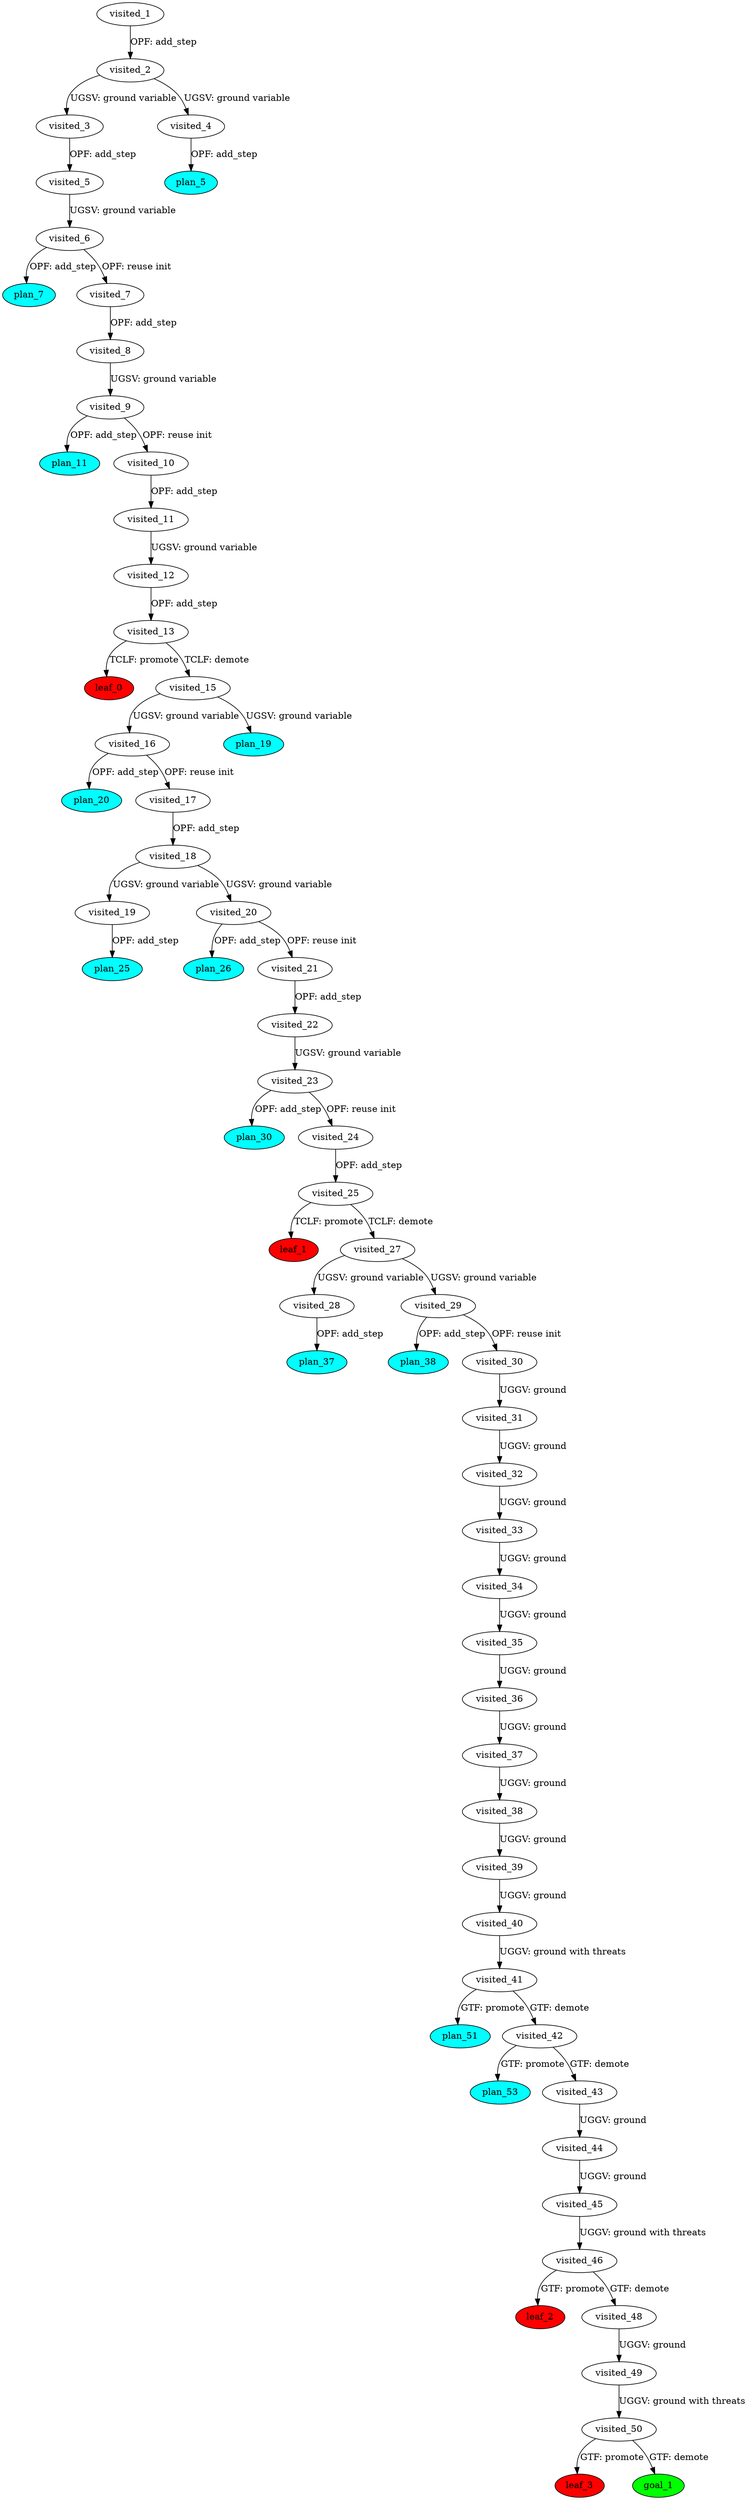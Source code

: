 digraph {
	"55fac683-d062-0b87-73b1-519df3940f4e" [label=plan_0 fillcolor=cyan style=filled]
	"55fac683-d062-0b87-73b1-519df3940f4e" [label=visited_1 fillcolor=white style=filled]
	"2d5488de-a3fc-c4cb-0ce9-d23d0ce0ddd2" [label=plan_1 fillcolor=cyan style=filled]
	"55fac683-d062-0b87-73b1-519df3940f4e" -> "2d5488de-a3fc-c4cb-0ce9-d23d0ce0ddd2" [label="OPF: add_step"]
	"2d5488de-a3fc-c4cb-0ce9-d23d0ce0ddd2" [label=visited_2 fillcolor=white style=filled]
	"d961adc3-10a7-16cd-a843-35cdfd86f705" [label=plan_2 fillcolor=cyan style=filled]
	"2d5488de-a3fc-c4cb-0ce9-d23d0ce0ddd2" -> "d961adc3-10a7-16cd-a843-35cdfd86f705" [label="UGSV: ground variable"]
	"bc9548b7-ad65-4590-85db-e1f64d510fa8" [label=plan_3 fillcolor=cyan style=filled]
	"2d5488de-a3fc-c4cb-0ce9-d23d0ce0ddd2" -> "bc9548b7-ad65-4590-85db-e1f64d510fa8" [label="UGSV: ground variable"]
	"d961adc3-10a7-16cd-a843-35cdfd86f705" [label=visited_3 fillcolor=white style=filled]
	"b47144cb-9c3f-8284-8985-63c20adfeaa5" [label=plan_4 fillcolor=cyan style=filled]
	"d961adc3-10a7-16cd-a843-35cdfd86f705" -> "b47144cb-9c3f-8284-8985-63c20adfeaa5" [label="OPF: add_step"]
	"bc9548b7-ad65-4590-85db-e1f64d510fa8" [label=visited_4 fillcolor=white style=filled]
	"b6d09d3f-2c76-cda4-e829-96b32ba095a8" [label=plan_5 fillcolor=cyan style=filled]
	"bc9548b7-ad65-4590-85db-e1f64d510fa8" -> "b6d09d3f-2c76-cda4-e829-96b32ba095a8" [label="OPF: add_step"]
	"b47144cb-9c3f-8284-8985-63c20adfeaa5" [label=visited_5 fillcolor=white style=filled]
	"7b4b5ace-a265-d63d-53dc-42cdb35651f8" [label=plan_6 fillcolor=cyan style=filled]
	"b47144cb-9c3f-8284-8985-63c20adfeaa5" -> "7b4b5ace-a265-d63d-53dc-42cdb35651f8" [label="UGSV: ground variable"]
	"7b4b5ace-a265-d63d-53dc-42cdb35651f8" [label=visited_6 fillcolor=white style=filled]
	"7786054d-2f1d-2740-481c-f66719daed7b" [label=plan_7 fillcolor=cyan style=filled]
	"7b4b5ace-a265-d63d-53dc-42cdb35651f8" -> "7786054d-2f1d-2740-481c-f66719daed7b" [label="OPF: add_step"]
	"2d860ff1-b265-2039-6734-eb6a6a1c6ba2" [label=plan_8 fillcolor=cyan style=filled]
	"7b4b5ace-a265-d63d-53dc-42cdb35651f8" -> "2d860ff1-b265-2039-6734-eb6a6a1c6ba2" [label="OPF: reuse init"]
	"2d860ff1-b265-2039-6734-eb6a6a1c6ba2" [label=visited_7 fillcolor=white style=filled]
	"6cfc78a6-0b98-ae6b-a834-81b9f4bc3def" [label=plan_9 fillcolor=cyan style=filled]
	"2d860ff1-b265-2039-6734-eb6a6a1c6ba2" -> "6cfc78a6-0b98-ae6b-a834-81b9f4bc3def" [label="OPF: add_step"]
	"6cfc78a6-0b98-ae6b-a834-81b9f4bc3def" [label=visited_8 fillcolor=white style=filled]
	"df60b6a2-5e94-b673-55d4-f687da6c84f2" [label=plan_10 fillcolor=cyan style=filled]
	"6cfc78a6-0b98-ae6b-a834-81b9f4bc3def" -> "df60b6a2-5e94-b673-55d4-f687da6c84f2" [label="UGSV: ground variable"]
	"df60b6a2-5e94-b673-55d4-f687da6c84f2" [label=visited_9 fillcolor=white style=filled]
	"b0ebb018-ed56-35a8-fbac-634f76b57231" [label=plan_11 fillcolor=cyan style=filled]
	"df60b6a2-5e94-b673-55d4-f687da6c84f2" -> "b0ebb018-ed56-35a8-fbac-634f76b57231" [label="OPF: add_step"]
	"0715f7b9-6173-0972-27fe-61a45200372d" [label=plan_12 fillcolor=cyan style=filled]
	"df60b6a2-5e94-b673-55d4-f687da6c84f2" -> "0715f7b9-6173-0972-27fe-61a45200372d" [label="OPF: reuse init"]
	"0715f7b9-6173-0972-27fe-61a45200372d" [label=visited_10 fillcolor=white style=filled]
	"1bf9b608-e078-107f-b41d-fad355de5699" [label=plan_13 fillcolor=cyan style=filled]
	"0715f7b9-6173-0972-27fe-61a45200372d" -> "1bf9b608-e078-107f-b41d-fad355de5699" [label="OPF: add_step"]
	"1bf9b608-e078-107f-b41d-fad355de5699" [label=visited_11 fillcolor=white style=filled]
	"e1e218b4-b42f-a4fa-9049-361ef6663e93" [label=plan_14 fillcolor=cyan style=filled]
	"1bf9b608-e078-107f-b41d-fad355de5699" -> "e1e218b4-b42f-a4fa-9049-361ef6663e93" [label="UGSV: ground variable"]
	"e1e218b4-b42f-a4fa-9049-361ef6663e93" [label=visited_12 fillcolor=white style=filled]
	"a2046bf6-c4ee-69aa-fd88-7093be48da6b" [label=plan_15 fillcolor=cyan style=filled]
	"e1e218b4-b42f-a4fa-9049-361ef6663e93" -> "a2046bf6-c4ee-69aa-fd88-7093be48da6b" [label="OPF: add_step"]
	"a2046bf6-c4ee-69aa-fd88-7093be48da6b" [label=visited_13 fillcolor=white style=filled]
	"f7d101c5-986b-efbb-d5a0-29a4b68b3b3d" [label=plan_16 fillcolor=cyan style=filled]
	"a2046bf6-c4ee-69aa-fd88-7093be48da6b" -> "f7d101c5-986b-efbb-d5a0-29a4b68b3b3d" [label="TCLF: promote"]
	"af8287db-9d69-2daa-2d91-cb746937349c" [label=plan_17 fillcolor=cyan style=filled]
	"a2046bf6-c4ee-69aa-fd88-7093be48da6b" -> "af8287db-9d69-2daa-2d91-cb746937349c" [label="TCLF: demote"]
	"f7d101c5-986b-efbb-d5a0-29a4b68b3b3d" [label=visited_14 fillcolor=white style=filled]
	"f7d101c5-986b-efbb-d5a0-29a4b68b3b3d" [label=leaf_0 fillcolor=red style=filled]
	"af8287db-9d69-2daa-2d91-cb746937349c" [label=visited_15 fillcolor=white style=filled]
	"53975925-b957-9a72-90bd-55353f0404c4" [label=plan_18 fillcolor=cyan style=filled]
	"af8287db-9d69-2daa-2d91-cb746937349c" -> "53975925-b957-9a72-90bd-55353f0404c4" [label="UGSV: ground variable"]
	"bf93ece6-e261-cd1e-c889-a301ba5eb250" [label=plan_19 fillcolor=cyan style=filled]
	"af8287db-9d69-2daa-2d91-cb746937349c" -> "bf93ece6-e261-cd1e-c889-a301ba5eb250" [label="UGSV: ground variable"]
	"53975925-b957-9a72-90bd-55353f0404c4" [label=visited_16 fillcolor=white style=filled]
	"31db8a90-1769-74e4-6f02-9d52a331120e" [label=plan_20 fillcolor=cyan style=filled]
	"53975925-b957-9a72-90bd-55353f0404c4" -> "31db8a90-1769-74e4-6f02-9d52a331120e" [label="OPF: add_step"]
	"5ca00738-17de-9c8c-ecf4-a6ef727ec8dc" [label=plan_21 fillcolor=cyan style=filled]
	"53975925-b957-9a72-90bd-55353f0404c4" -> "5ca00738-17de-9c8c-ecf4-a6ef727ec8dc" [label="OPF: reuse init"]
	"5ca00738-17de-9c8c-ecf4-a6ef727ec8dc" [label=visited_17 fillcolor=white style=filled]
	"549fe456-e485-c017-c942-a8165cb35017" [label=plan_22 fillcolor=cyan style=filled]
	"5ca00738-17de-9c8c-ecf4-a6ef727ec8dc" -> "549fe456-e485-c017-c942-a8165cb35017" [label="OPF: add_step"]
	"549fe456-e485-c017-c942-a8165cb35017" [label=visited_18 fillcolor=white style=filled]
	"d248da85-3717-6dab-da5b-b9a504877642" [label=plan_23 fillcolor=cyan style=filled]
	"549fe456-e485-c017-c942-a8165cb35017" -> "d248da85-3717-6dab-da5b-b9a504877642" [label="UGSV: ground variable"]
	"dd9fd016-d6fd-9d6a-63c6-bb6420cf16bc" [label=plan_24 fillcolor=cyan style=filled]
	"549fe456-e485-c017-c942-a8165cb35017" -> "dd9fd016-d6fd-9d6a-63c6-bb6420cf16bc" [label="UGSV: ground variable"]
	"d248da85-3717-6dab-da5b-b9a504877642" [label=visited_19 fillcolor=white style=filled]
	"d2fe1c67-c3a2-8d68-67e3-3758d6e3bec0" [label=plan_25 fillcolor=cyan style=filled]
	"d248da85-3717-6dab-da5b-b9a504877642" -> "d2fe1c67-c3a2-8d68-67e3-3758d6e3bec0" [label="OPF: add_step"]
	"dd9fd016-d6fd-9d6a-63c6-bb6420cf16bc" [label=visited_20 fillcolor=white style=filled]
	"7847ee34-01f7-1917-10fe-ed62f2a2a7b5" [label=plan_26 fillcolor=cyan style=filled]
	"dd9fd016-d6fd-9d6a-63c6-bb6420cf16bc" -> "7847ee34-01f7-1917-10fe-ed62f2a2a7b5" [label="OPF: add_step"]
	"3a1927cd-88b0-157e-e1ec-294455a54a4a" [label=plan_27 fillcolor=cyan style=filled]
	"dd9fd016-d6fd-9d6a-63c6-bb6420cf16bc" -> "3a1927cd-88b0-157e-e1ec-294455a54a4a" [label="OPF: reuse init"]
	"3a1927cd-88b0-157e-e1ec-294455a54a4a" [label=visited_21 fillcolor=white style=filled]
	"eed42657-f6c1-1c46-3822-3dfca7096316" [label=plan_28 fillcolor=cyan style=filled]
	"3a1927cd-88b0-157e-e1ec-294455a54a4a" -> "eed42657-f6c1-1c46-3822-3dfca7096316" [label="OPF: add_step"]
	"eed42657-f6c1-1c46-3822-3dfca7096316" [label=visited_22 fillcolor=white style=filled]
	"0c9a830f-f02a-83bc-5a8f-4f3f663864aa" [label=plan_29 fillcolor=cyan style=filled]
	"eed42657-f6c1-1c46-3822-3dfca7096316" -> "0c9a830f-f02a-83bc-5a8f-4f3f663864aa" [label="UGSV: ground variable"]
	"0c9a830f-f02a-83bc-5a8f-4f3f663864aa" [label=visited_23 fillcolor=white style=filled]
	"d4fcc901-3a39-2c0f-b4b8-5a2b362406fa" [label=plan_30 fillcolor=cyan style=filled]
	"0c9a830f-f02a-83bc-5a8f-4f3f663864aa" -> "d4fcc901-3a39-2c0f-b4b8-5a2b362406fa" [label="OPF: add_step"]
	"7d9d3b89-f07a-7145-6dd5-26df3127b938" [label=plan_31 fillcolor=cyan style=filled]
	"0c9a830f-f02a-83bc-5a8f-4f3f663864aa" -> "7d9d3b89-f07a-7145-6dd5-26df3127b938" [label="OPF: reuse init"]
	"7d9d3b89-f07a-7145-6dd5-26df3127b938" [label=visited_24 fillcolor=white style=filled]
	"7bc7c7f7-b52b-b796-1cd6-7b903dfc79a5" [label=plan_32 fillcolor=cyan style=filled]
	"7d9d3b89-f07a-7145-6dd5-26df3127b938" -> "7bc7c7f7-b52b-b796-1cd6-7b903dfc79a5" [label="OPF: add_step"]
	"7bc7c7f7-b52b-b796-1cd6-7b903dfc79a5" [label=visited_25 fillcolor=white style=filled]
	"24055a69-19b4-678f-4b80-f31398569e9f" [label=plan_33 fillcolor=cyan style=filled]
	"7bc7c7f7-b52b-b796-1cd6-7b903dfc79a5" -> "24055a69-19b4-678f-4b80-f31398569e9f" [label="TCLF: promote"]
	"cbca3c49-abe4-4f06-0272-a0f739a8e0bd" [label=plan_34 fillcolor=cyan style=filled]
	"7bc7c7f7-b52b-b796-1cd6-7b903dfc79a5" -> "cbca3c49-abe4-4f06-0272-a0f739a8e0bd" [label="TCLF: demote"]
	"24055a69-19b4-678f-4b80-f31398569e9f" [label=visited_26 fillcolor=white style=filled]
	"24055a69-19b4-678f-4b80-f31398569e9f" [label=leaf_1 fillcolor=red style=filled]
	"cbca3c49-abe4-4f06-0272-a0f739a8e0bd" [label=visited_27 fillcolor=white style=filled]
	"60fa9827-5b10-ac4e-de34-e78d78ec5420" [label=plan_35 fillcolor=cyan style=filled]
	"cbca3c49-abe4-4f06-0272-a0f739a8e0bd" -> "60fa9827-5b10-ac4e-de34-e78d78ec5420" [label="UGSV: ground variable"]
	"500cde27-4d3d-8d9c-7304-926dc231adad" [label=plan_36 fillcolor=cyan style=filled]
	"cbca3c49-abe4-4f06-0272-a0f739a8e0bd" -> "500cde27-4d3d-8d9c-7304-926dc231adad" [label="UGSV: ground variable"]
	"60fa9827-5b10-ac4e-de34-e78d78ec5420" [label=visited_28 fillcolor=white style=filled]
	"b8c0ca16-f2cb-1572-772b-1ed93fce3160" [label=plan_37 fillcolor=cyan style=filled]
	"60fa9827-5b10-ac4e-de34-e78d78ec5420" -> "b8c0ca16-f2cb-1572-772b-1ed93fce3160" [label="OPF: add_step"]
	"500cde27-4d3d-8d9c-7304-926dc231adad" [label=visited_29 fillcolor=white style=filled]
	"e69728df-12f1-bfeb-7fd6-c3d422ecc266" [label=plan_38 fillcolor=cyan style=filled]
	"500cde27-4d3d-8d9c-7304-926dc231adad" -> "e69728df-12f1-bfeb-7fd6-c3d422ecc266" [label="OPF: add_step"]
	"c0758b44-ce35-befc-c424-ccc4de431418" [label=plan_39 fillcolor=cyan style=filled]
	"500cde27-4d3d-8d9c-7304-926dc231adad" -> "c0758b44-ce35-befc-c424-ccc4de431418" [label="OPF: reuse init"]
	"c0758b44-ce35-befc-c424-ccc4de431418" [label=visited_30 fillcolor=white style=filled]
	"8eabe1fd-945f-3ce4-bcee-abed0702bff2" [label=plan_40 fillcolor=cyan style=filled]
	"c0758b44-ce35-befc-c424-ccc4de431418" -> "8eabe1fd-945f-3ce4-bcee-abed0702bff2" [label="UGGV: ground"]
	"8eabe1fd-945f-3ce4-bcee-abed0702bff2" [label=visited_31 fillcolor=white style=filled]
	"bc17aedb-39a2-4058-e881-e2c8959c8a7c" [label=plan_41 fillcolor=cyan style=filled]
	"8eabe1fd-945f-3ce4-bcee-abed0702bff2" -> "bc17aedb-39a2-4058-e881-e2c8959c8a7c" [label="UGGV: ground"]
	"bc17aedb-39a2-4058-e881-e2c8959c8a7c" [label=visited_32 fillcolor=white style=filled]
	"72f59bd6-bbf0-a38a-8ac0-a5ab6c46f485" [label=plan_42 fillcolor=cyan style=filled]
	"bc17aedb-39a2-4058-e881-e2c8959c8a7c" -> "72f59bd6-bbf0-a38a-8ac0-a5ab6c46f485" [label="UGGV: ground"]
	"72f59bd6-bbf0-a38a-8ac0-a5ab6c46f485" [label=visited_33 fillcolor=white style=filled]
	"2514ca68-7856-8682-10f6-ccbb0ab9f72e" [label=plan_43 fillcolor=cyan style=filled]
	"72f59bd6-bbf0-a38a-8ac0-a5ab6c46f485" -> "2514ca68-7856-8682-10f6-ccbb0ab9f72e" [label="UGGV: ground"]
	"2514ca68-7856-8682-10f6-ccbb0ab9f72e" [label=visited_34 fillcolor=white style=filled]
	"b1adb6d6-5e1a-12b8-f36c-86e2137f1d47" [label=plan_44 fillcolor=cyan style=filled]
	"2514ca68-7856-8682-10f6-ccbb0ab9f72e" -> "b1adb6d6-5e1a-12b8-f36c-86e2137f1d47" [label="UGGV: ground"]
	"b1adb6d6-5e1a-12b8-f36c-86e2137f1d47" [label=visited_35 fillcolor=white style=filled]
	"43a50bf5-dc87-2485-887c-6a5b163946b8" [label=plan_45 fillcolor=cyan style=filled]
	"b1adb6d6-5e1a-12b8-f36c-86e2137f1d47" -> "43a50bf5-dc87-2485-887c-6a5b163946b8" [label="UGGV: ground"]
	"43a50bf5-dc87-2485-887c-6a5b163946b8" [label=visited_36 fillcolor=white style=filled]
	"e6ab61fc-e2f8-9ab9-cb96-a045a57440cb" [label=plan_46 fillcolor=cyan style=filled]
	"43a50bf5-dc87-2485-887c-6a5b163946b8" -> "e6ab61fc-e2f8-9ab9-cb96-a045a57440cb" [label="UGGV: ground"]
	"e6ab61fc-e2f8-9ab9-cb96-a045a57440cb" [label=visited_37 fillcolor=white style=filled]
	"c14b09d4-f67b-2b50-7753-c4eeff19c621" [label=plan_47 fillcolor=cyan style=filled]
	"e6ab61fc-e2f8-9ab9-cb96-a045a57440cb" -> "c14b09d4-f67b-2b50-7753-c4eeff19c621" [label="UGGV: ground"]
	"c14b09d4-f67b-2b50-7753-c4eeff19c621" [label=visited_38 fillcolor=white style=filled]
	"0aaccf5b-cba2-6317-424d-19ea48748186" [label=plan_48 fillcolor=cyan style=filled]
	"c14b09d4-f67b-2b50-7753-c4eeff19c621" -> "0aaccf5b-cba2-6317-424d-19ea48748186" [label="UGGV: ground"]
	"0aaccf5b-cba2-6317-424d-19ea48748186" [label=visited_39 fillcolor=white style=filled]
	"40e8f94d-5157-52ad-0f77-bbb60fe506a7" [label=plan_49 fillcolor=cyan style=filled]
	"0aaccf5b-cba2-6317-424d-19ea48748186" -> "40e8f94d-5157-52ad-0f77-bbb60fe506a7" [label="UGGV: ground"]
	"40e8f94d-5157-52ad-0f77-bbb60fe506a7" [label=visited_40 fillcolor=white style=filled]
	"abbcad01-f4a5-02d1-f971-da3b17130cc4" [label=plan_50 fillcolor=cyan style=filled]
	"40e8f94d-5157-52ad-0f77-bbb60fe506a7" -> "abbcad01-f4a5-02d1-f971-da3b17130cc4" [label="UGGV: ground with threats"]
	"abbcad01-f4a5-02d1-f971-da3b17130cc4" [label=visited_41 fillcolor=white style=filled]
	"b671eb6c-29d1-bb83-2086-04d8296a440f" [label=plan_51 fillcolor=cyan style=filled]
	"abbcad01-f4a5-02d1-f971-da3b17130cc4" -> "b671eb6c-29d1-bb83-2086-04d8296a440f" [label="GTF: promote"]
	"9546a159-4c94-9e6e-6adf-32ecd37e3f70" [label=plan_52 fillcolor=cyan style=filled]
	"abbcad01-f4a5-02d1-f971-da3b17130cc4" -> "9546a159-4c94-9e6e-6adf-32ecd37e3f70" [label="GTF: demote"]
	"9546a159-4c94-9e6e-6adf-32ecd37e3f70" [label=visited_42 fillcolor=white style=filled]
	"27d14542-38be-5982-2f8e-b2bbf7e6a5e1" [label=plan_53 fillcolor=cyan style=filled]
	"9546a159-4c94-9e6e-6adf-32ecd37e3f70" -> "27d14542-38be-5982-2f8e-b2bbf7e6a5e1" [label="GTF: promote"]
	"a26133bd-4c0c-b31c-2a4e-1acc7137aa23" [label=plan_54 fillcolor=cyan style=filled]
	"9546a159-4c94-9e6e-6adf-32ecd37e3f70" -> "a26133bd-4c0c-b31c-2a4e-1acc7137aa23" [label="GTF: demote"]
	"a26133bd-4c0c-b31c-2a4e-1acc7137aa23" [label=visited_43 fillcolor=white style=filled]
	"a21ae28b-af98-aa71-c743-78124ee47b02" [label=plan_55 fillcolor=cyan style=filled]
	"a26133bd-4c0c-b31c-2a4e-1acc7137aa23" -> "a21ae28b-af98-aa71-c743-78124ee47b02" [label="UGGV: ground"]
	"a21ae28b-af98-aa71-c743-78124ee47b02" [label=visited_44 fillcolor=white style=filled]
	"08c07a40-df99-2ee9-5be7-37d7abe7d30d" [label=plan_56 fillcolor=cyan style=filled]
	"a21ae28b-af98-aa71-c743-78124ee47b02" -> "08c07a40-df99-2ee9-5be7-37d7abe7d30d" [label="UGGV: ground"]
	"08c07a40-df99-2ee9-5be7-37d7abe7d30d" [label=visited_45 fillcolor=white style=filled]
	"4dfb95bb-3573-ec42-e5e8-6a7a93f825c2" [label=plan_57 fillcolor=cyan style=filled]
	"08c07a40-df99-2ee9-5be7-37d7abe7d30d" -> "4dfb95bb-3573-ec42-e5e8-6a7a93f825c2" [label="UGGV: ground with threats"]
	"4dfb95bb-3573-ec42-e5e8-6a7a93f825c2" [label=visited_46 fillcolor=white style=filled]
	"47aedc16-a75c-1316-6ca6-60537b38b341" [label=plan_58 fillcolor=cyan style=filled]
	"4dfb95bb-3573-ec42-e5e8-6a7a93f825c2" -> "47aedc16-a75c-1316-6ca6-60537b38b341" [label="GTF: promote"]
	"5214c4d0-95ac-64cc-9f35-b111f551de2b" [label=plan_59 fillcolor=cyan style=filled]
	"4dfb95bb-3573-ec42-e5e8-6a7a93f825c2" -> "5214c4d0-95ac-64cc-9f35-b111f551de2b" [label="GTF: demote"]
	"47aedc16-a75c-1316-6ca6-60537b38b341" [label=visited_47 fillcolor=white style=filled]
	"47aedc16-a75c-1316-6ca6-60537b38b341" [label=leaf_2 fillcolor=red style=filled]
	"5214c4d0-95ac-64cc-9f35-b111f551de2b" [label=visited_48 fillcolor=white style=filled]
	"3004c292-e610-4c9b-b5c9-2d182eecc8cd" [label=plan_60 fillcolor=cyan style=filled]
	"5214c4d0-95ac-64cc-9f35-b111f551de2b" -> "3004c292-e610-4c9b-b5c9-2d182eecc8cd" [label="UGGV: ground"]
	"3004c292-e610-4c9b-b5c9-2d182eecc8cd" [label=visited_49 fillcolor=white style=filled]
	"a546fa89-79b1-54bd-7912-2746ba61730b" [label=plan_61 fillcolor=cyan style=filled]
	"3004c292-e610-4c9b-b5c9-2d182eecc8cd" -> "a546fa89-79b1-54bd-7912-2746ba61730b" [label="UGGV: ground with threats"]
	"a546fa89-79b1-54bd-7912-2746ba61730b" [label=visited_50 fillcolor=white style=filled]
	"285c81b3-2e3d-c6f6-c68e-578a4bc4befe" [label=plan_62 fillcolor=cyan style=filled]
	"a546fa89-79b1-54bd-7912-2746ba61730b" -> "285c81b3-2e3d-c6f6-c68e-578a4bc4befe" [label="GTF: promote"]
	"712d5b03-c23d-bf55-6946-3b4aa3f864ba" [label=plan_63 fillcolor=cyan style=filled]
	"a546fa89-79b1-54bd-7912-2746ba61730b" -> "712d5b03-c23d-bf55-6946-3b4aa3f864ba" [label="GTF: demote"]
	"285c81b3-2e3d-c6f6-c68e-578a4bc4befe" [label=visited_51 fillcolor=white style=filled]
	"285c81b3-2e3d-c6f6-c68e-578a4bc4befe" [label=leaf_3 fillcolor=red style=filled]
	"712d5b03-c23d-bf55-6946-3b4aa3f864ba" [label=visited_52 fillcolor=white style=filled]
	"712d5b03-c23d-bf55-6946-3b4aa3f864ba" [label=goal_1 fillcolor=green style=filled]
}
